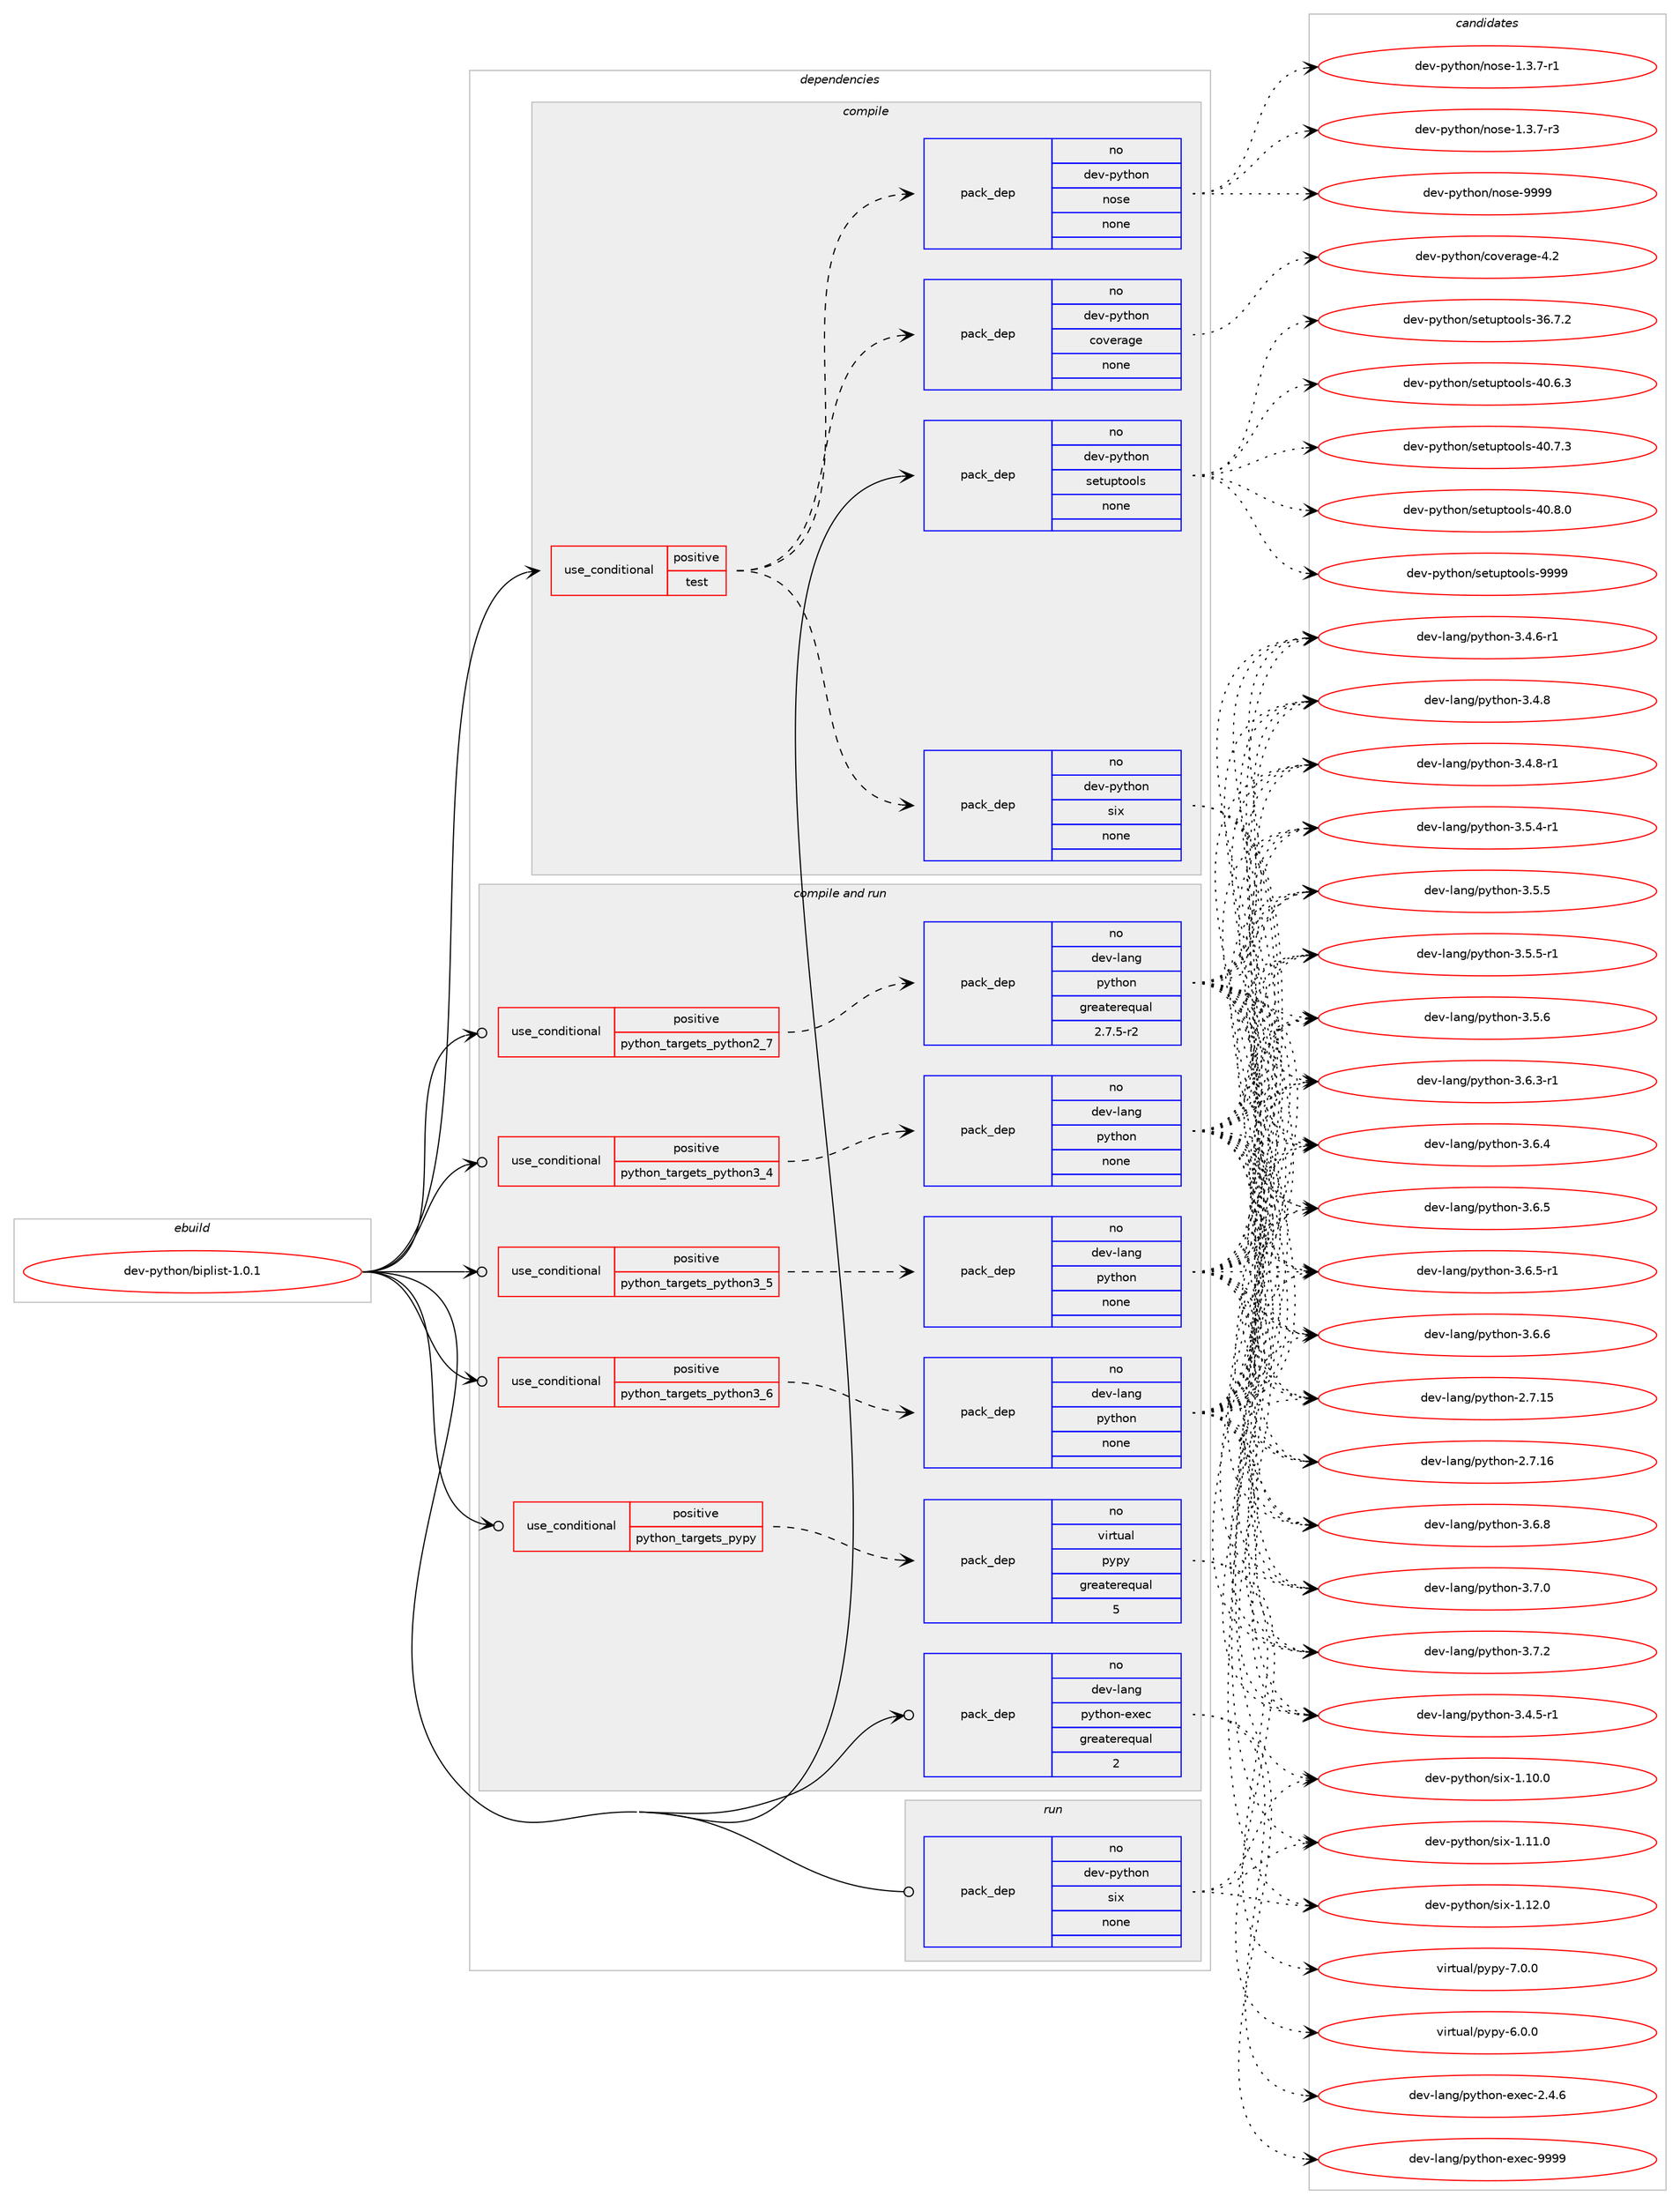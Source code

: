 digraph prolog {

# *************
# Graph options
# *************

newrank=true;
concentrate=true;
compound=true;
graph [rankdir=LR,fontname=Helvetica,fontsize=10,ranksep=1.5];#, ranksep=2.5, nodesep=0.2];
edge  [arrowhead=vee];
node  [fontname=Helvetica,fontsize=10];

# **********
# The ebuild
# **********

subgraph cluster_leftcol {
color=gray;
rank=same;
label=<<i>ebuild</i>>;
id [label="dev-python/biplist-1.0.1", color=red, width=4, href="../dev-python/biplist-1.0.1.svg"];
}

# ****************
# The dependencies
# ****************

subgraph cluster_midcol {
color=gray;
label=<<i>dependencies</i>>;
subgraph cluster_compile {
fillcolor="#eeeeee";
style=filled;
label=<<i>compile</i>>;
subgraph cond371667 {
dependency1401079 [label=<<TABLE BORDER="0" CELLBORDER="1" CELLSPACING="0" CELLPADDING="4"><TR><TD ROWSPAN="3" CELLPADDING="10">use_conditional</TD></TR><TR><TD>positive</TD></TR><TR><TD>test</TD></TR></TABLE>>, shape=none, color=red];
subgraph pack1006184 {
dependency1401080 [label=<<TABLE BORDER="0" CELLBORDER="1" CELLSPACING="0" CELLPADDING="4" WIDTH="220"><TR><TD ROWSPAN="6" CELLPADDING="30">pack_dep</TD></TR><TR><TD WIDTH="110">no</TD></TR><TR><TD>dev-python</TD></TR><TR><TD>nose</TD></TR><TR><TD>none</TD></TR><TR><TD></TD></TR></TABLE>>, shape=none, color=blue];
}
dependency1401079:e -> dependency1401080:w [weight=20,style="dashed",arrowhead="vee"];
subgraph pack1006185 {
dependency1401081 [label=<<TABLE BORDER="0" CELLBORDER="1" CELLSPACING="0" CELLPADDING="4" WIDTH="220"><TR><TD ROWSPAN="6" CELLPADDING="30">pack_dep</TD></TR><TR><TD WIDTH="110">no</TD></TR><TR><TD>dev-python</TD></TR><TR><TD>coverage</TD></TR><TR><TD>none</TD></TR><TR><TD></TD></TR></TABLE>>, shape=none, color=blue];
}
dependency1401079:e -> dependency1401081:w [weight=20,style="dashed",arrowhead="vee"];
subgraph pack1006186 {
dependency1401082 [label=<<TABLE BORDER="0" CELLBORDER="1" CELLSPACING="0" CELLPADDING="4" WIDTH="220"><TR><TD ROWSPAN="6" CELLPADDING="30">pack_dep</TD></TR><TR><TD WIDTH="110">no</TD></TR><TR><TD>dev-python</TD></TR><TR><TD>six</TD></TR><TR><TD>none</TD></TR><TR><TD></TD></TR></TABLE>>, shape=none, color=blue];
}
dependency1401079:e -> dependency1401082:w [weight=20,style="dashed",arrowhead="vee"];
}
id:e -> dependency1401079:w [weight=20,style="solid",arrowhead="vee"];
subgraph pack1006187 {
dependency1401083 [label=<<TABLE BORDER="0" CELLBORDER="1" CELLSPACING="0" CELLPADDING="4" WIDTH="220"><TR><TD ROWSPAN="6" CELLPADDING="30">pack_dep</TD></TR><TR><TD WIDTH="110">no</TD></TR><TR><TD>dev-python</TD></TR><TR><TD>setuptools</TD></TR><TR><TD>none</TD></TR><TR><TD></TD></TR></TABLE>>, shape=none, color=blue];
}
id:e -> dependency1401083:w [weight=20,style="solid",arrowhead="vee"];
}
subgraph cluster_compileandrun {
fillcolor="#eeeeee";
style=filled;
label=<<i>compile and run</i>>;
subgraph cond371668 {
dependency1401084 [label=<<TABLE BORDER="0" CELLBORDER="1" CELLSPACING="0" CELLPADDING="4"><TR><TD ROWSPAN="3" CELLPADDING="10">use_conditional</TD></TR><TR><TD>positive</TD></TR><TR><TD>python_targets_pypy</TD></TR></TABLE>>, shape=none, color=red];
subgraph pack1006188 {
dependency1401085 [label=<<TABLE BORDER="0" CELLBORDER="1" CELLSPACING="0" CELLPADDING="4" WIDTH="220"><TR><TD ROWSPAN="6" CELLPADDING="30">pack_dep</TD></TR><TR><TD WIDTH="110">no</TD></TR><TR><TD>virtual</TD></TR><TR><TD>pypy</TD></TR><TR><TD>greaterequal</TD></TR><TR><TD>5</TD></TR></TABLE>>, shape=none, color=blue];
}
dependency1401084:e -> dependency1401085:w [weight=20,style="dashed",arrowhead="vee"];
}
id:e -> dependency1401084:w [weight=20,style="solid",arrowhead="odotvee"];
subgraph cond371669 {
dependency1401086 [label=<<TABLE BORDER="0" CELLBORDER="1" CELLSPACING="0" CELLPADDING="4"><TR><TD ROWSPAN="3" CELLPADDING="10">use_conditional</TD></TR><TR><TD>positive</TD></TR><TR><TD>python_targets_python2_7</TD></TR></TABLE>>, shape=none, color=red];
subgraph pack1006189 {
dependency1401087 [label=<<TABLE BORDER="0" CELLBORDER="1" CELLSPACING="0" CELLPADDING="4" WIDTH="220"><TR><TD ROWSPAN="6" CELLPADDING="30">pack_dep</TD></TR><TR><TD WIDTH="110">no</TD></TR><TR><TD>dev-lang</TD></TR><TR><TD>python</TD></TR><TR><TD>greaterequal</TD></TR><TR><TD>2.7.5-r2</TD></TR></TABLE>>, shape=none, color=blue];
}
dependency1401086:e -> dependency1401087:w [weight=20,style="dashed",arrowhead="vee"];
}
id:e -> dependency1401086:w [weight=20,style="solid",arrowhead="odotvee"];
subgraph cond371670 {
dependency1401088 [label=<<TABLE BORDER="0" CELLBORDER="1" CELLSPACING="0" CELLPADDING="4"><TR><TD ROWSPAN="3" CELLPADDING="10">use_conditional</TD></TR><TR><TD>positive</TD></TR><TR><TD>python_targets_python3_4</TD></TR></TABLE>>, shape=none, color=red];
subgraph pack1006190 {
dependency1401089 [label=<<TABLE BORDER="0" CELLBORDER="1" CELLSPACING="0" CELLPADDING="4" WIDTH="220"><TR><TD ROWSPAN="6" CELLPADDING="30">pack_dep</TD></TR><TR><TD WIDTH="110">no</TD></TR><TR><TD>dev-lang</TD></TR><TR><TD>python</TD></TR><TR><TD>none</TD></TR><TR><TD></TD></TR></TABLE>>, shape=none, color=blue];
}
dependency1401088:e -> dependency1401089:w [weight=20,style="dashed",arrowhead="vee"];
}
id:e -> dependency1401088:w [weight=20,style="solid",arrowhead="odotvee"];
subgraph cond371671 {
dependency1401090 [label=<<TABLE BORDER="0" CELLBORDER="1" CELLSPACING="0" CELLPADDING="4"><TR><TD ROWSPAN="3" CELLPADDING="10">use_conditional</TD></TR><TR><TD>positive</TD></TR><TR><TD>python_targets_python3_5</TD></TR></TABLE>>, shape=none, color=red];
subgraph pack1006191 {
dependency1401091 [label=<<TABLE BORDER="0" CELLBORDER="1" CELLSPACING="0" CELLPADDING="4" WIDTH="220"><TR><TD ROWSPAN="6" CELLPADDING="30">pack_dep</TD></TR><TR><TD WIDTH="110">no</TD></TR><TR><TD>dev-lang</TD></TR><TR><TD>python</TD></TR><TR><TD>none</TD></TR><TR><TD></TD></TR></TABLE>>, shape=none, color=blue];
}
dependency1401090:e -> dependency1401091:w [weight=20,style="dashed",arrowhead="vee"];
}
id:e -> dependency1401090:w [weight=20,style="solid",arrowhead="odotvee"];
subgraph cond371672 {
dependency1401092 [label=<<TABLE BORDER="0" CELLBORDER="1" CELLSPACING="0" CELLPADDING="4"><TR><TD ROWSPAN="3" CELLPADDING="10">use_conditional</TD></TR><TR><TD>positive</TD></TR><TR><TD>python_targets_python3_6</TD></TR></TABLE>>, shape=none, color=red];
subgraph pack1006192 {
dependency1401093 [label=<<TABLE BORDER="0" CELLBORDER="1" CELLSPACING="0" CELLPADDING="4" WIDTH="220"><TR><TD ROWSPAN="6" CELLPADDING="30">pack_dep</TD></TR><TR><TD WIDTH="110">no</TD></TR><TR><TD>dev-lang</TD></TR><TR><TD>python</TD></TR><TR><TD>none</TD></TR><TR><TD></TD></TR></TABLE>>, shape=none, color=blue];
}
dependency1401092:e -> dependency1401093:w [weight=20,style="dashed",arrowhead="vee"];
}
id:e -> dependency1401092:w [weight=20,style="solid",arrowhead="odotvee"];
subgraph pack1006193 {
dependency1401094 [label=<<TABLE BORDER="0" CELLBORDER="1" CELLSPACING="0" CELLPADDING="4" WIDTH="220"><TR><TD ROWSPAN="6" CELLPADDING="30">pack_dep</TD></TR><TR><TD WIDTH="110">no</TD></TR><TR><TD>dev-lang</TD></TR><TR><TD>python-exec</TD></TR><TR><TD>greaterequal</TD></TR><TR><TD>2</TD></TR></TABLE>>, shape=none, color=blue];
}
id:e -> dependency1401094:w [weight=20,style="solid",arrowhead="odotvee"];
}
subgraph cluster_run {
fillcolor="#eeeeee";
style=filled;
label=<<i>run</i>>;
subgraph pack1006194 {
dependency1401095 [label=<<TABLE BORDER="0" CELLBORDER="1" CELLSPACING="0" CELLPADDING="4" WIDTH="220"><TR><TD ROWSPAN="6" CELLPADDING="30">pack_dep</TD></TR><TR><TD WIDTH="110">no</TD></TR><TR><TD>dev-python</TD></TR><TR><TD>six</TD></TR><TR><TD>none</TD></TR><TR><TD></TD></TR></TABLE>>, shape=none, color=blue];
}
id:e -> dependency1401095:w [weight=20,style="solid",arrowhead="odot"];
}
}

# **************
# The candidates
# **************

subgraph cluster_choices {
rank=same;
color=gray;
label=<<i>candidates</i>>;

subgraph choice1006184 {
color=black;
nodesep=1;
choice10010111845112121116104111110471101111151014549465146554511449 [label="dev-python/nose-1.3.7-r1", color=red, width=4,href="../dev-python/nose-1.3.7-r1.svg"];
choice10010111845112121116104111110471101111151014549465146554511451 [label="dev-python/nose-1.3.7-r3", color=red, width=4,href="../dev-python/nose-1.3.7-r3.svg"];
choice10010111845112121116104111110471101111151014557575757 [label="dev-python/nose-9999", color=red, width=4,href="../dev-python/nose-9999.svg"];
dependency1401080:e -> choice10010111845112121116104111110471101111151014549465146554511449:w [style=dotted,weight="100"];
dependency1401080:e -> choice10010111845112121116104111110471101111151014549465146554511451:w [style=dotted,weight="100"];
dependency1401080:e -> choice10010111845112121116104111110471101111151014557575757:w [style=dotted,weight="100"];
}
subgraph choice1006185 {
color=black;
nodesep=1;
choice1001011184511212111610411111047991111181011149710310145524650 [label="dev-python/coverage-4.2", color=red, width=4,href="../dev-python/coverage-4.2.svg"];
dependency1401081:e -> choice1001011184511212111610411111047991111181011149710310145524650:w [style=dotted,weight="100"];
}
subgraph choice1006186 {
color=black;
nodesep=1;
choice100101118451121211161041111104711510512045494649484648 [label="dev-python/six-1.10.0", color=red, width=4,href="../dev-python/six-1.10.0.svg"];
choice100101118451121211161041111104711510512045494649494648 [label="dev-python/six-1.11.0", color=red, width=4,href="../dev-python/six-1.11.0.svg"];
choice100101118451121211161041111104711510512045494649504648 [label="dev-python/six-1.12.0", color=red, width=4,href="../dev-python/six-1.12.0.svg"];
dependency1401082:e -> choice100101118451121211161041111104711510512045494649484648:w [style=dotted,weight="100"];
dependency1401082:e -> choice100101118451121211161041111104711510512045494649494648:w [style=dotted,weight="100"];
dependency1401082:e -> choice100101118451121211161041111104711510512045494649504648:w [style=dotted,weight="100"];
}
subgraph choice1006187 {
color=black;
nodesep=1;
choice100101118451121211161041111104711510111611711211611111110811545515446554650 [label="dev-python/setuptools-36.7.2", color=red, width=4,href="../dev-python/setuptools-36.7.2.svg"];
choice100101118451121211161041111104711510111611711211611111110811545524846544651 [label="dev-python/setuptools-40.6.3", color=red, width=4,href="../dev-python/setuptools-40.6.3.svg"];
choice100101118451121211161041111104711510111611711211611111110811545524846554651 [label="dev-python/setuptools-40.7.3", color=red, width=4,href="../dev-python/setuptools-40.7.3.svg"];
choice100101118451121211161041111104711510111611711211611111110811545524846564648 [label="dev-python/setuptools-40.8.0", color=red, width=4,href="../dev-python/setuptools-40.8.0.svg"];
choice10010111845112121116104111110471151011161171121161111111081154557575757 [label="dev-python/setuptools-9999", color=red, width=4,href="../dev-python/setuptools-9999.svg"];
dependency1401083:e -> choice100101118451121211161041111104711510111611711211611111110811545515446554650:w [style=dotted,weight="100"];
dependency1401083:e -> choice100101118451121211161041111104711510111611711211611111110811545524846544651:w [style=dotted,weight="100"];
dependency1401083:e -> choice100101118451121211161041111104711510111611711211611111110811545524846554651:w [style=dotted,weight="100"];
dependency1401083:e -> choice100101118451121211161041111104711510111611711211611111110811545524846564648:w [style=dotted,weight="100"];
dependency1401083:e -> choice10010111845112121116104111110471151011161171121161111111081154557575757:w [style=dotted,weight="100"];
}
subgraph choice1006188 {
color=black;
nodesep=1;
choice1181051141161179710847112121112121455446484648 [label="virtual/pypy-6.0.0", color=red, width=4,href="../virtual/pypy-6.0.0.svg"];
choice1181051141161179710847112121112121455546484648 [label="virtual/pypy-7.0.0", color=red, width=4,href="../virtual/pypy-7.0.0.svg"];
dependency1401085:e -> choice1181051141161179710847112121112121455446484648:w [style=dotted,weight="100"];
dependency1401085:e -> choice1181051141161179710847112121112121455546484648:w [style=dotted,weight="100"];
}
subgraph choice1006189 {
color=black;
nodesep=1;
choice10010111845108971101034711212111610411111045504655464953 [label="dev-lang/python-2.7.15", color=red, width=4,href="../dev-lang/python-2.7.15.svg"];
choice10010111845108971101034711212111610411111045504655464954 [label="dev-lang/python-2.7.16", color=red, width=4,href="../dev-lang/python-2.7.16.svg"];
choice1001011184510897110103471121211161041111104551465246534511449 [label="dev-lang/python-3.4.5-r1", color=red, width=4,href="../dev-lang/python-3.4.5-r1.svg"];
choice1001011184510897110103471121211161041111104551465246544511449 [label="dev-lang/python-3.4.6-r1", color=red, width=4,href="../dev-lang/python-3.4.6-r1.svg"];
choice100101118451089711010347112121116104111110455146524656 [label="dev-lang/python-3.4.8", color=red, width=4,href="../dev-lang/python-3.4.8.svg"];
choice1001011184510897110103471121211161041111104551465246564511449 [label="dev-lang/python-3.4.8-r1", color=red, width=4,href="../dev-lang/python-3.4.8-r1.svg"];
choice1001011184510897110103471121211161041111104551465346524511449 [label="dev-lang/python-3.5.4-r1", color=red, width=4,href="../dev-lang/python-3.5.4-r1.svg"];
choice100101118451089711010347112121116104111110455146534653 [label="dev-lang/python-3.5.5", color=red, width=4,href="../dev-lang/python-3.5.5.svg"];
choice1001011184510897110103471121211161041111104551465346534511449 [label="dev-lang/python-3.5.5-r1", color=red, width=4,href="../dev-lang/python-3.5.5-r1.svg"];
choice100101118451089711010347112121116104111110455146534654 [label="dev-lang/python-3.5.6", color=red, width=4,href="../dev-lang/python-3.5.6.svg"];
choice1001011184510897110103471121211161041111104551465446514511449 [label="dev-lang/python-3.6.3-r1", color=red, width=4,href="../dev-lang/python-3.6.3-r1.svg"];
choice100101118451089711010347112121116104111110455146544652 [label="dev-lang/python-3.6.4", color=red, width=4,href="../dev-lang/python-3.6.4.svg"];
choice100101118451089711010347112121116104111110455146544653 [label="dev-lang/python-3.6.5", color=red, width=4,href="../dev-lang/python-3.6.5.svg"];
choice1001011184510897110103471121211161041111104551465446534511449 [label="dev-lang/python-3.6.5-r1", color=red, width=4,href="../dev-lang/python-3.6.5-r1.svg"];
choice100101118451089711010347112121116104111110455146544654 [label="dev-lang/python-3.6.6", color=red, width=4,href="../dev-lang/python-3.6.6.svg"];
choice100101118451089711010347112121116104111110455146544656 [label="dev-lang/python-3.6.8", color=red, width=4,href="../dev-lang/python-3.6.8.svg"];
choice100101118451089711010347112121116104111110455146554648 [label="dev-lang/python-3.7.0", color=red, width=4,href="../dev-lang/python-3.7.0.svg"];
choice100101118451089711010347112121116104111110455146554650 [label="dev-lang/python-3.7.2", color=red, width=4,href="../dev-lang/python-3.7.2.svg"];
dependency1401087:e -> choice10010111845108971101034711212111610411111045504655464953:w [style=dotted,weight="100"];
dependency1401087:e -> choice10010111845108971101034711212111610411111045504655464954:w [style=dotted,weight="100"];
dependency1401087:e -> choice1001011184510897110103471121211161041111104551465246534511449:w [style=dotted,weight="100"];
dependency1401087:e -> choice1001011184510897110103471121211161041111104551465246544511449:w [style=dotted,weight="100"];
dependency1401087:e -> choice100101118451089711010347112121116104111110455146524656:w [style=dotted,weight="100"];
dependency1401087:e -> choice1001011184510897110103471121211161041111104551465246564511449:w [style=dotted,weight="100"];
dependency1401087:e -> choice1001011184510897110103471121211161041111104551465346524511449:w [style=dotted,weight="100"];
dependency1401087:e -> choice100101118451089711010347112121116104111110455146534653:w [style=dotted,weight="100"];
dependency1401087:e -> choice1001011184510897110103471121211161041111104551465346534511449:w [style=dotted,weight="100"];
dependency1401087:e -> choice100101118451089711010347112121116104111110455146534654:w [style=dotted,weight="100"];
dependency1401087:e -> choice1001011184510897110103471121211161041111104551465446514511449:w [style=dotted,weight="100"];
dependency1401087:e -> choice100101118451089711010347112121116104111110455146544652:w [style=dotted,weight="100"];
dependency1401087:e -> choice100101118451089711010347112121116104111110455146544653:w [style=dotted,weight="100"];
dependency1401087:e -> choice1001011184510897110103471121211161041111104551465446534511449:w [style=dotted,weight="100"];
dependency1401087:e -> choice100101118451089711010347112121116104111110455146544654:w [style=dotted,weight="100"];
dependency1401087:e -> choice100101118451089711010347112121116104111110455146544656:w [style=dotted,weight="100"];
dependency1401087:e -> choice100101118451089711010347112121116104111110455146554648:w [style=dotted,weight="100"];
dependency1401087:e -> choice100101118451089711010347112121116104111110455146554650:w [style=dotted,weight="100"];
}
subgraph choice1006190 {
color=black;
nodesep=1;
choice10010111845108971101034711212111610411111045504655464953 [label="dev-lang/python-2.7.15", color=red, width=4,href="../dev-lang/python-2.7.15.svg"];
choice10010111845108971101034711212111610411111045504655464954 [label="dev-lang/python-2.7.16", color=red, width=4,href="../dev-lang/python-2.7.16.svg"];
choice1001011184510897110103471121211161041111104551465246534511449 [label="dev-lang/python-3.4.5-r1", color=red, width=4,href="../dev-lang/python-3.4.5-r1.svg"];
choice1001011184510897110103471121211161041111104551465246544511449 [label="dev-lang/python-3.4.6-r1", color=red, width=4,href="../dev-lang/python-3.4.6-r1.svg"];
choice100101118451089711010347112121116104111110455146524656 [label="dev-lang/python-3.4.8", color=red, width=4,href="../dev-lang/python-3.4.8.svg"];
choice1001011184510897110103471121211161041111104551465246564511449 [label="dev-lang/python-3.4.8-r1", color=red, width=4,href="../dev-lang/python-3.4.8-r1.svg"];
choice1001011184510897110103471121211161041111104551465346524511449 [label="dev-lang/python-3.5.4-r1", color=red, width=4,href="../dev-lang/python-3.5.4-r1.svg"];
choice100101118451089711010347112121116104111110455146534653 [label="dev-lang/python-3.5.5", color=red, width=4,href="../dev-lang/python-3.5.5.svg"];
choice1001011184510897110103471121211161041111104551465346534511449 [label="dev-lang/python-3.5.5-r1", color=red, width=4,href="../dev-lang/python-3.5.5-r1.svg"];
choice100101118451089711010347112121116104111110455146534654 [label="dev-lang/python-3.5.6", color=red, width=4,href="../dev-lang/python-3.5.6.svg"];
choice1001011184510897110103471121211161041111104551465446514511449 [label="dev-lang/python-3.6.3-r1", color=red, width=4,href="../dev-lang/python-3.6.3-r1.svg"];
choice100101118451089711010347112121116104111110455146544652 [label="dev-lang/python-3.6.4", color=red, width=4,href="../dev-lang/python-3.6.4.svg"];
choice100101118451089711010347112121116104111110455146544653 [label="dev-lang/python-3.6.5", color=red, width=4,href="../dev-lang/python-3.6.5.svg"];
choice1001011184510897110103471121211161041111104551465446534511449 [label="dev-lang/python-3.6.5-r1", color=red, width=4,href="../dev-lang/python-3.6.5-r1.svg"];
choice100101118451089711010347112121116104111110455146544654 [label="dev-lang/python-3.6.6", color=red, width=4,href="../dev-lang/python-3.6.6.svg"];
choice100101118451089711010347112121116104111110455146544656 [label="dev-lang/python-3.6.8", color=red, width=4,href="../dev-lang/python-3.6.8.svg"];
choice100101118451089711010347112121116104111110455146554648 [label="dev-lang/python-3.7.0", color=red, width=4,href="../dev-lang/python-3.7.0.svg"];
choice100101118451089711010347112121116104111110455146554650 [label="dev-lang/python-3.7.2", color=red, width=4,href="../dev-lang/python-3.7.2.svg"];
dependency1401089:e -> choice10010111845108971101034711212111610411111045504655464953:w [style=dotted,weight="100"];
dependency1401089:e -> choice10010111845108971101034711212111610411111045504655464954:w [style=dotted,weight="100"];
dependency1401089:e -> choice1001011184510897110103471121211161041111104551465246534511449:w [style=dotted,weight="100"];
dependency1401089:e -> choice1001011184510897110103471121211161041111104551465246544511449:w [style=dotted,weight="100"];
dependency1401089:e -> choice100101118451089711010347112121116104111110455146524656:w [style=dotted,weight="100"];
dependency1401089:e -> choice1001011184510897110103471121211161041111104551465246564511449:w [style=dotted,weight="100"];
dependency1401089:e -> choice1001011184510897110103471121211161041111104551465346524511449:w [style=dotted,weight="100"];
dependency1401089:e -> choice100101118451089711010347112121116104111110455146534653:w [style=dotted,weight="100"];
dependency1401089:e -> choice1001011184510897110103471121211161041111104551465346534511449:w [style=dotted,weight="100"];
dependency1401089:e -> choice100101118451089711010347112121116104111110455146534654:w [style=dotted,weight="100"];
dependency1401089:e -> choice1001011184510897110103471121211161041111104551465446514511449:w [style=dotted,weight="100"];
dependency1401089:e -> choice100101118451089711010347112121116104111110455146544652:w [style=dotted,weight="100"];
dependency1401089:e -> choice100101118451089711010347112121116104111110455146544653:w [style=dotted,weight="100"];
dependency1401089:e -> choice1001011184510897110103471121211161041111104551465446534511449:w [style=dotted,weight="100"];
dependency1401089:e -> choice100101118451089711010347112121116104111110455146544654:w [style=dotted,weight="100"];
dependency1401089:e -> choice100101118451089711010347112121116104111110455146544656:w [style=dotted,weight="100"];
dependency1401089:e -> choice100101118451089711010347112121116104111110455146554648:w [style=dotted,weight="100"];
dependency1401089:e -> choice100101118451089711010347112121116104111110455146554650:w [style=dotted,weight="100"];
}
subgraph choice1006191 {
color=black;
nodesep=1;
choice10010111845108971101034711212111610411111045504655464953 [label="dev-lang/python-2.7.15", color=red, width=4,href="../dev-lang/python-2.7.15.svg"];
choice10010111845108971101034711212111610411111045504655464954 [label="dev-lang/python-2.7.16", color=red, width=4,href="../dev-lang/python-2.7.16.svg"];
choice1001011184510897110103471121211161041111104551465246534511449 [label="dev-lang/python-3.4.5-r1", color=red, width=4,href="../dev-lang/python-3.4.5-r1.svg"];
choice1001011184510897110103471121211161041111104551465246544511449 [label="dev-lang/python-3.4.6-r1", color=red, width=4,href="../dev-lang/python-3.4.6-r1.svg"];
choice100101118451089711010347112121116104111110455146524656 [label="dev-lang/python-3.4.8", color=red, width=4,href="../dev-lang/python-3.4.8.svg"];
choice1001011184510897110103471121211161041111104551465246564511449 [label="dev-lang/python-3.4.8-r1", color=red, width=4,href="../dev-lang/python-3.4.8-r1.svg"];
choice1001011184510897110103471121211161041111104551465346524511449 [label="dev-lang/python-3.5.4-r1", color=red, width=4,href="../dev-lang/python-3.5.4-r1.svg"];
choice100101118451089711010347112121116104111110455146534653 [label="dev-lang/python-3.5.5", color=red, width=4,href="../dev-lang/python-3.5.5.svg"];
choice1001011184510897110103471121211161041111104551465346534511449 [label="dev-lang/python-3.5.5-r1", color=red, width=4,href="../dev-lang/python-3.5.5-r1.svg"];
choice100101118451089711010347112121116104111110455146534654 [label="dev-lang/python-3.5.6", color=red, width=4,href="../dev-lang/python-3.5.6.svg"];
choice1001011184510897110103471121211161041111104551465446514511449 [label="dev-lang/python-3.6.3-r1", color=red, width=4,href="../dev-lang/python-3.6.3-r1.svg"];
choice100101118451089711010347112121116104111110455146544652 [label="dev-lang/python-3.6.4", color=red, width=4,href="../dev-lang/python-3.6.4.svg"];
choice100101118451089711010347112121116104111110455146544653 [label="dev-lang/python-3.6.5", color=red, width=4,href="../dev-lang/python-3.6.5.svg"];
choice1001011184510897110103471121211161041111104551465446534511449 [label="dev-lang/python-3.6.5-r1", color=red, width=4,href="../dev-lang/python-3.6.5-r1.svg"];
choice100101118451089711010347112121116104111110455146544654 [label="dev-lang/python-3.6.6", color=red, width=4,href="../dev-lang/python-3.6.6.svg"];
choice100101118451089711010347112121116104111110455146544656 [label="dev-lang/python-3.6.8", color=red, width=4,href="../dev-lang/python-3.6.8.svg"];
choice100101118451089711010347112121116104111110455146554648 [label="dev-lang/python-3.7.0", color=red, width=4,href="../dev-lang/python-3.7.0.svg"];
choice100101118451089711010347112121116104111110455146554650 [label="dev-lang/python-3.7.2", color=red, width=4,href="../dev-lang/python-3.7.2.svg"];
dependency1401091:e -> choice10010111845108971101034711212111610411111045504655464953:w [style=dotted,weight="100"];
dependency1401091:e -> choice10010111845108971101034711212111610411111045504655464954:w [style=dotted,weight="100"];
dependency1401091:e -> choice1001011184510897110103471121211161041111104551465246534511449:w [style=dotted,weight="100"];
dependency1401091:e -> choice1001011184510897110103471121211161041111104551465246544511449:w [style=dotted,weight="100"];
dependency1401091:e -> choice100101118451089711010347112121116104111110455146524656:w [style=dotted,weight="100"];
dependency1401091:e -> choice1001011184510897110103471121211161041111104551465246564511449:w [style=dotted,weight="100"];
dependency1401091:e -> choice1001011184510897110103471121211161041111104551465346524511449:w [style=dotted,weight="100"];
dependency1401091:e -> choice100101118451089711010347112121116104111110455146534653:w [style=dotted,weight="100"];
dependency1401091:e -> choice1001011184510897110103471121211161041111104551465346534511449:w [style=dotted,weight="100"];
dependency1401091:e -> choice100101118451089711010347112121116104111110455146534654:w [style=dotted,weight="100"];
dependency1401091:e -> choice1001011184510897110103471121211161041111104551465446514511449:w [style=dotted,weight="100"];
dependency1401091:e -> choice100101118451089711010347112121116104111110455146544652:w [style=dotted,weight="100"];
dependency1401091:e -> choice100101118451089711010347112121116104111110455146544653:w [style=dotted,weight="100"];
dependency1401091:e -> choice1001011184510897110103471121211161041111104551465446534511449:w [style=dotted,weight="100"];
dependency1401091:e -> choice100101118451089711010347112121116104111110455146544654:w [style=dotted,weight="100"];
dependency1401091:e -> choice100101118451089711010347112121116104111110455146544656:w [style=dotted,weight="100"];
dependency1401091:e -> choice100101118451089711010347112121116104111110455146554648:w [style=dotted,weight="100"];
dependency1401091:e -> choice100101118451089711010347112121116104111110455146554650:w [style=dotted,weight="100"];
}
subgraph choice1006192 {
color=black;
nodesep=1;
choice10010111845108971101034711212111610411111045504655464953 [label="dev-lang/python-2.7.15", color=red, width=4,href="../dev-lang/python-2.7.15.svg"];
choice10010111845108971101034711212111610411111045504655464954 [label="dev-lang/python-2.7.16", color=red, width=4,href="../dev-lang/python-2.7.16.svg"];
choice1001011184510897110103471121211161041111104551465246534511449 [label="dev-lang/python-3.4.5-r1", color=red, width=4,href="../dev-lang/python-3.4.5-r1.svg"];
choice1001011184510897110103471121211161041111104551465246544511449 [label="dev-lang/python-3.4.6-r1", color=red, width=4,href="../dev-lang/python-3.4.6-r1.svg"];
choice100101118451089711010347112121116104111110455146524656 [label="dev-lang/python-3.4.8", color=red, width=4,href="../dev-lang/python-3.4.8.svg"];
choice1001011184510897110103471121211161041111104551465246564511449 [label="dev-lang/python-3.4.8-r1", color=red, width=4,href="../dev-lang/python-3.4.8-r1.svg"];
choice1001011184510897110103471121211161041111104551465346524511449 [label="dev-lang/python-3.5.4-r1", color=red, width=4,href="../dev-lang/python-3.5.4-r1.svg"];
choice100101118451089711010347112121116104111110455146534653 [label="dev-lang/python-3.5.5", color=red, width=4,href="../dev-lang/python-3.5.5.svg"];
choice1001011184510897110103471121211161041111104551465346534511449 [label="dev-lang/python-3.5.5-r1", color=red, width=4,href="../dev-lang/python-3.5.5-r1.svg"];
choice100101118451089711010347112121116104111110455146534654 [label="dev-lang/python-3.5.6", color=red, width=4,href="../dev-lang/python-3.5.6.svg"];
choice1001011184510897110103471121211161041111104551465446514511449 [label="dev-lang/python-3.6.3-r1", color=red, width=4,href="../dev-lang/python-3.6.3-r1.svg"];
choice100101118451089711010347112121116104111110455146544652 [label="dev-lang/python-3.6.4", color=red, width=4,href="../dev-lang/python-3.6.4.svg"];
choice100101118451089711010347112121116104111110455146544653 [label="dev-lang/python-3.6.5", color=red, width=4,href="../dev-lang/python-3.6.5.svg"];
choice1001011184510897110103471121211161041111104551465446534511449 [label="dev-lang/python-3.6.5-r1", color=red, width=4,href="../dev-lang/python-3.6.5-r1.svg"];
choice100101118451089711010347112121116104111110455146544654 [label="dev-lang/python-3.6.6", color=red, width=4,href="../dev-lang/python-3.6.6.svg"];
choice100101118451089711010347112121116104111110455146544656 [label="dev-lang/python-3.6.8", color=red, width=4,href="../dev-lang/python-3.6.8.svg"];
choice100101118451089711010347112121116104111110455146554648 [label="dev-lang/python-3.7.0", color=red, width=4,href="../dev-lang/python-3.7.0.svg"];
choice100101118451089711010347112121116104111110455146554650 [label="dev-lang/python-3.7.2", color=red, width=4,href="../dev-lang/python-3.7.2.svg"];
dependency1401093:e -> choice10010111845108971101034711212111610411111045504655464953:w [style=dotted,weight="100"];
dependency1401093:e -> choice10010111845108971101034711212111610411111045504655464954:w [style=dotted,weight="100"];
dependency1401093:e -> choice1001011184510897110103471121211161041111104551465246534511449:w [style=dotted,weight="100"];
dependency1401093:e -> choice1001011184510897110103471121211161041111104551465246544511449:w [style=dotted,weight="100"];
dependency1401093:e -> choice100101118451089711010347112121116104111110455146524656:w [style=dotted,weight="100"];
dependency1401093:e -> choice1001011184510897110103471121211161041111104551465246564511449:w [style=dotted,weight="100"];
dependency1401093:e -> choice1001011184510897110103471121211161041111104551465346524511449:w [style=dotted,weight="100"];
dependency1401093:e -> choice100101118451089711010347112121116104111110455146534653:w [style=dotted,weight="100"];
dependency1401093:e -> choice1001011184510897110103471121211161041111104551465346534511449:w [style=dotted,weight="100"];
dependency1401093:e -> choice100101118451089711010347112121116104111110455146534654:w [style=dotted,weight="100"];
dependency1401093:e -> choice1001011184510897110103471121211161041111104551465446514511449:w [style=dotted,weight="100"];
dependency1401093:e -> choice100101118451089711010347112121116104111110455146544652:w [style=dotted,weight="100"];
dependency1401093:e -> choice100101118451089711010347112121116104111110455146544653:w [style=dotted,weight="100"];
dependency1401093:e -> choice1001011184510897110103471121211161041111104551465446534511449:w [style=dotted,weight="100"];
dependency1401093:e -> choice100101118451089711010347112121116104111110455146544654:w [style=dotted,weight="100"];
dependency1401093:e -> choice100101118451089711010347112121116104111110455146544656:w [style=dotted,weight="100"];
dependency1401093:e -> choice100101118451089711010347112121116104111110455146554648:w [style=dotted,weight="100"];
dependency1401093:e -> choice100101118451089711010347112121116104111110455146554650:w [style=dotted,weight="100"];
}
subgraph choice1006193 {
color=black;
nodesep=1;
choice1001011184510897110103471121211161041111104510112010199455046524654 [label="dev-lang/python-exec-2.4.6", color=red, width=4,href="../dev-lang/python-exec-2.4.6.svg"];
choice10010111845108971101034711212111610411111045101120101994557575757 [label="dev-lang/python-exec-9999", color=red, width=4,href="../dev-lang/python-exec-9999.svg"];
dependency1401094:e -> choice1001011184510897110103471121211161041111104510112010199455046524654:w [style=dotted,weight="100"];
dependency1401094:e -> choice10010111845108971101034711212111610411111045101120101994557575757:w [style=dotted,weight="100"];
}
subgraph choice1006194 {
color=black;
nodesep=1;
choice100101118451121211161041111104711510512045494649484648 [label="dev-python/six-1.10.0", color=red, width=4,href="../dev-python/six-1.10.0.svg"];
choice100101118451121211161041111104711510512045494649494648 [label="dev-python/six-1.11.0", color=red, width=4,href="../dev-python/six-1.11.0.svg"];
choice100101118451121211161041111104711510512045494649504648 [label="dev-python/six-1.12.0", color=red, width=4,href="../dev-python/six-1.12.0.svg"];
dependency1401095:e -> choice100101118451121211161041111104711510512045494649484648:w [style=dotted,weight="100"];
dependency1401095:e -> choice100101118451121211161041111104711510512045494649494648:w [style=dotted,weight="100"];
dependency1401095:e -> choice100101118451121211161041111104711510512045494649504648:w [style=dotted,weight="100"];
}
}

}
